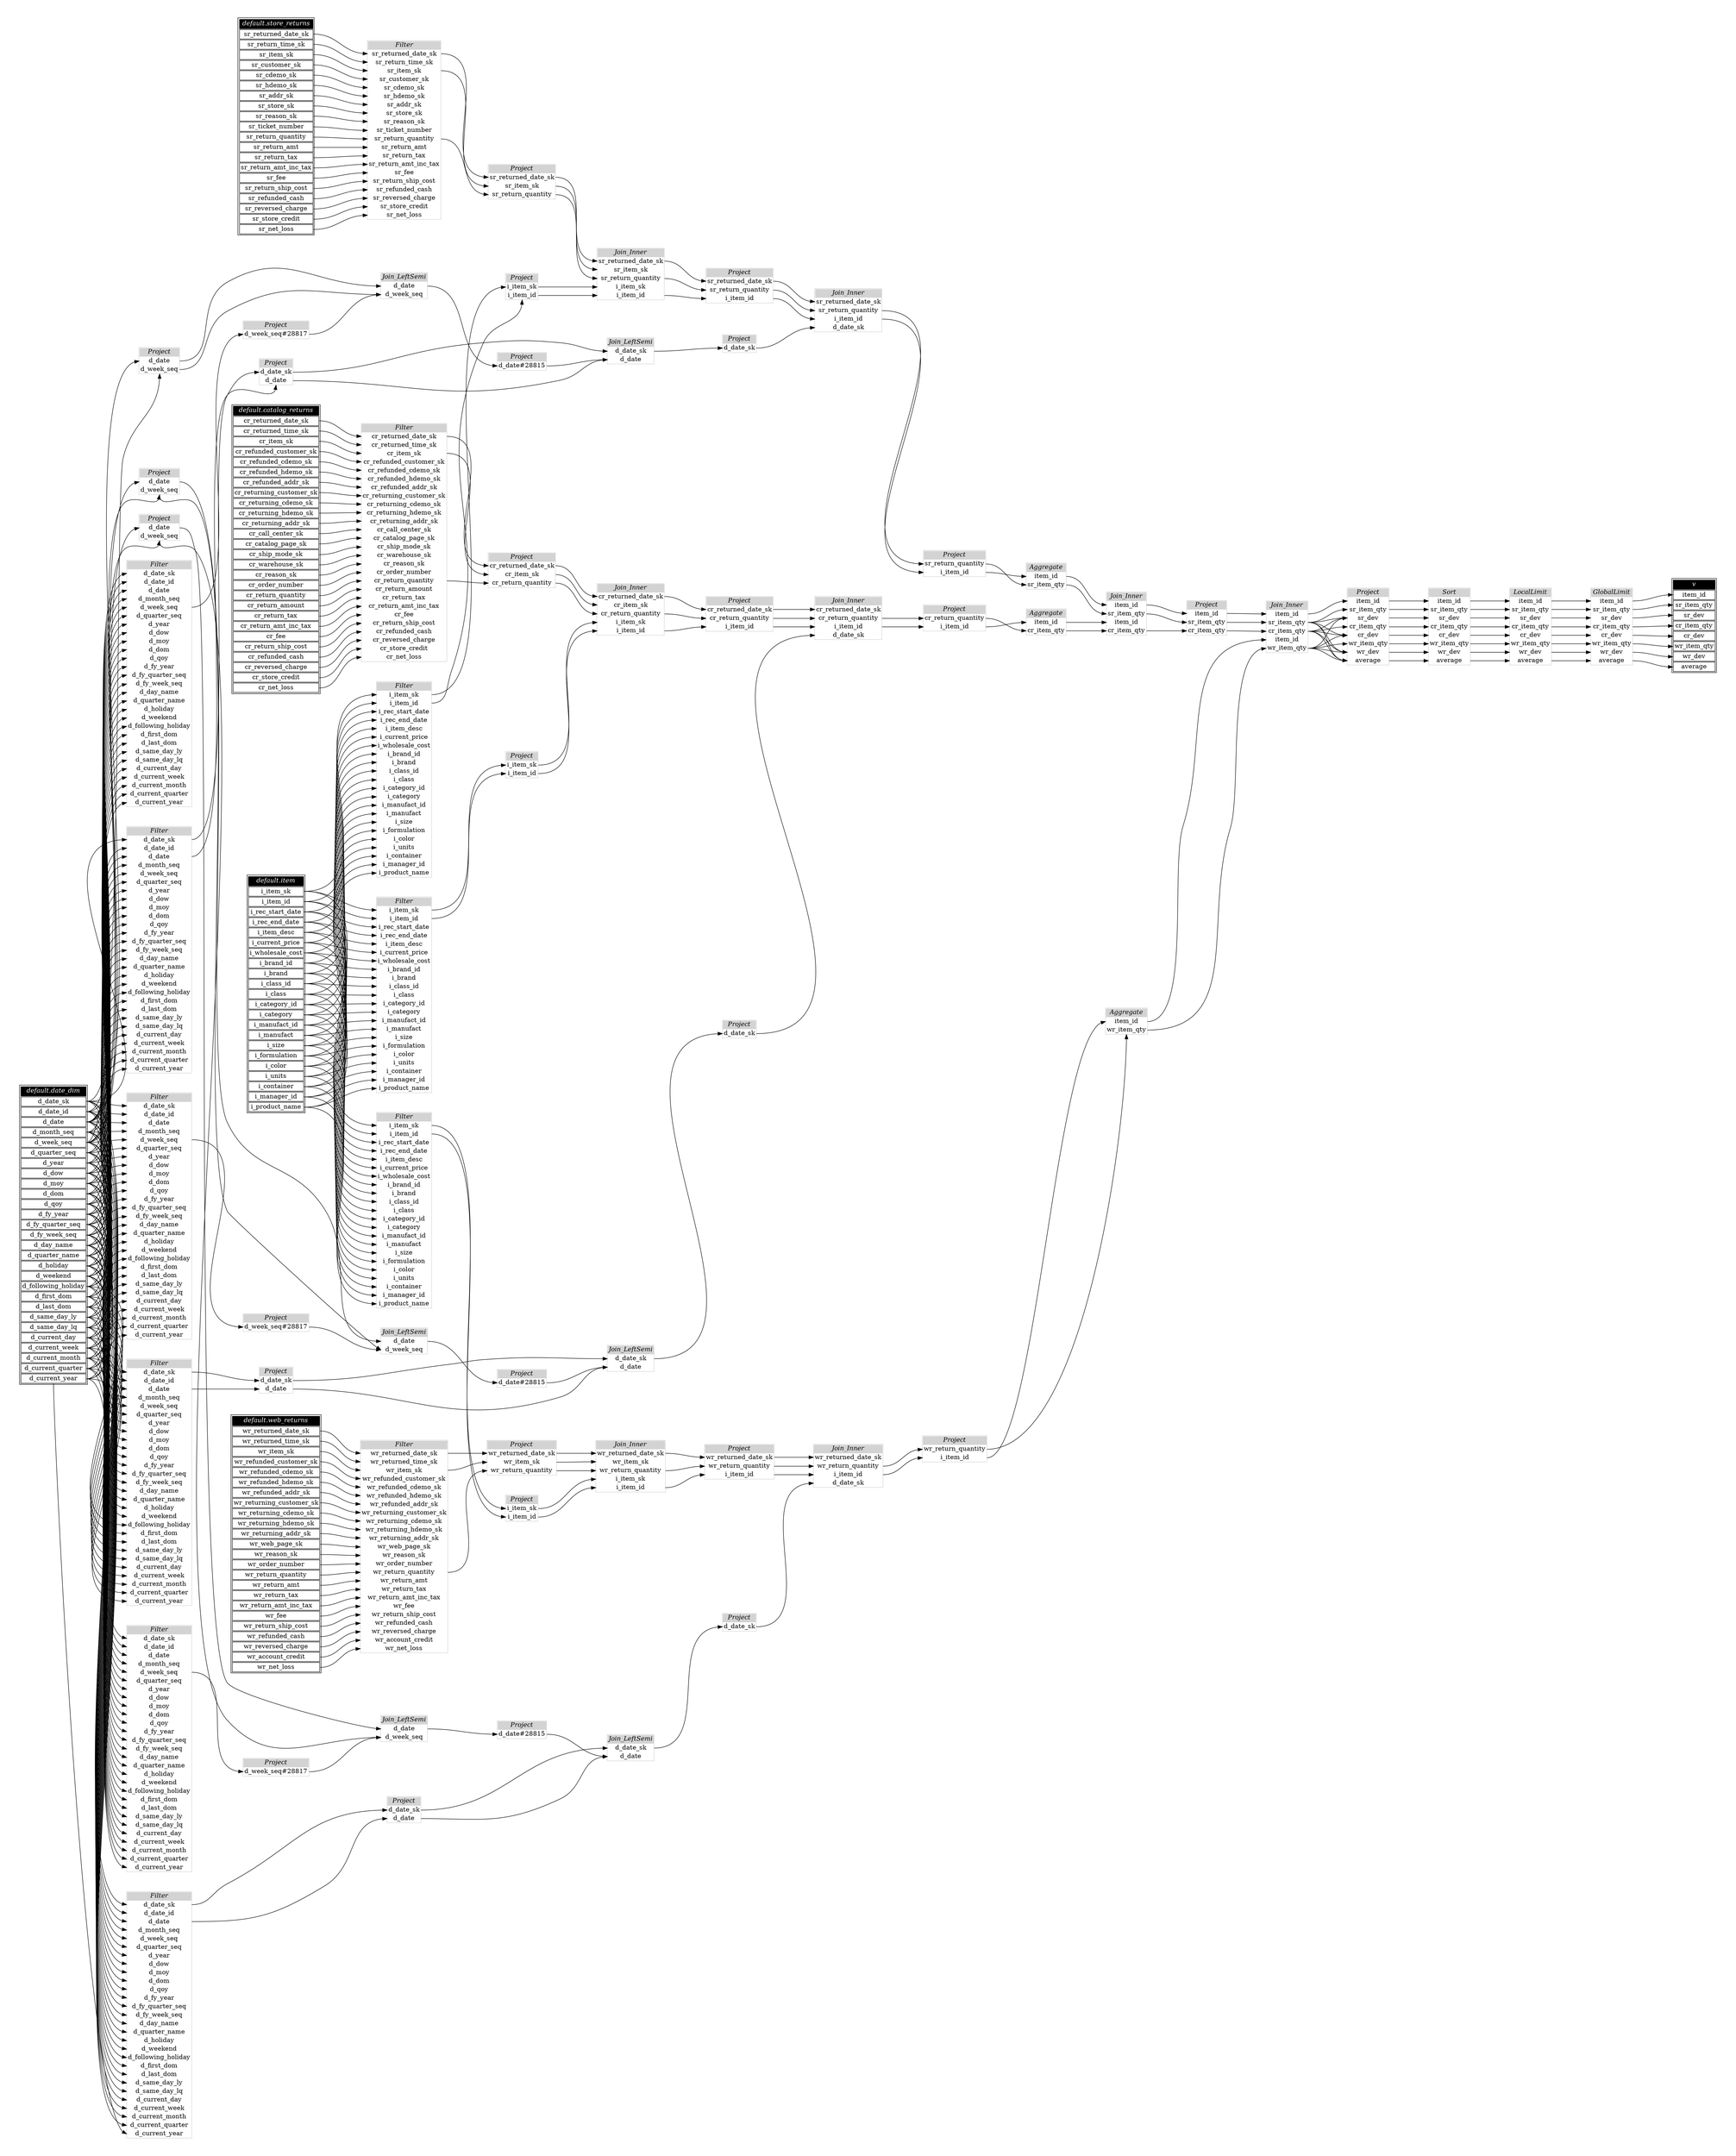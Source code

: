 // Automatically generated by TPCDSFlowTestSuite


digraph {
  graph [pad="0.5" nodesep="0.5" ranksep="1" fontname="Helvetica" rankdir=LR];
  node [shape=plaintext]

  
"Aggregate_1632a43" [label=<
<table color="lightgray" border="1" cellborder="0" cellspacing="0">
  <tr><td bgcolor="lightgray" port="nodeName"><i>Aggregate</i></td></tr>
  <tr><td port="0">item_id</td></tr>
<tr><td port="1">wr_item_qty</td></tr>
</table>>];
     

"Aggregate_3f90e68" [label=<
<table color="lightgray" border="1" cellborder="0" cellspacing="0">
  <tr><td bgcolor="lightgray" port="nodeName"><i>Aggregate</i></td></tr>
  <tr><td port="0">item_id</td></tr>
<tr><td port="1">cr_item_qty</td></tr>
</table>>];
     

"Aggregate_de1ec0d" [label=<
<table color="lightgray" border="1" cellborder="0" cellspacing="0">
  <tr><td bgcolor="lightgray" port="nodeName"><i>Aggregate</i></td></tr>
  <tr><td port="0">item_id</td></tr>
<tr><td port="1">sr_item_qty</td></tr>
</table>>];
     

"Filter_1017c5a" [label=<
<table color="lightgray" border="1" cellborder="0" cellspacing="0">
  <tr><td bgcolor="lightgray" port="nodeName"><i>Filter</i></td></tr>
  <tr><td port="0">i_item_sk</td></tr>
<tr><td port="1">i_item_id</td></tr>
<tr><td port="2">i_rec_start_date</td></tr>
<tr><td port="3">i_rec_end_date</td></tr>
<tr><td port="4">i_item_desc</td></tr>
<tr><td port="5">i_current_price</td></tr>
<tr><td port="6">i_wholesale_cost</td></tr>
<tr><td port="7">i_brand_id</td></tr>
<tr><td port="8">i_brand</td></tr>
<tr><td port="9">i_class_id</td></tr>
<tr><td port="10">i_class</td></tr>
<tr><td port="11">i_category_id</td></tr>
<tr><td port="12">i_category</td></tr>
<tr><td port="13">i_manufact_id</td></tr>
<tr><td port="14">i_manufact</td></tr>
<tr><td port="15">i_size</td></tr>
<tr><td port="16">i_formulation</td></tr>
<tr><td port="17">i_color</td></tr>
<tr><td port="18">i_units</td></tr>
<tr><td port="19">i_container</td></tr>
<tr><td port="20">i_manager_id</td></tr>
<tr><td port="21">i_product_name</td></tr>
</table>>];
     

"Filter_49f35e1" [label=<
<table color="lightgray" border="1" cellborder="0" cellspacing="0">
  <tr><td bgcolor="lightgray" port="nodeName"><i>Filter</i></td></tr>
  <tr><td port="0">d_date_sk</td></tr>
<tr><td port="1">d_date_id</td></tr>
<tr><td port="2">d_date</td></tr>
<tr><td port="3">d_month_seq</td></tr>
<tr><td port="4">d_week_seq</td></tr>
<tr><td port="5">d_quarter_seq</td></tr>
<tr><td port="6">d_year</td></tr>
<tr><td port="7">d_dow</td></tr>
<tr><td port="8">d_moy</td></tr>
<tr><td port="9">d_dom</td></tr>
<tr><td port="10">d_qoy</td></tr>
<tr><td port="11">d_fy_year</td></tr>
<tr><td port="12">d_fy_quarter_seq</td></tr>
<tr><td port="13">d_fy_week_seq</td></tr>
<tr><td port="14">d_day_name</td></tr>
<tr><td port="15">d_quarter_name</td></tr>
<tr><td port="16">d_holiday</td></tr>
<tr><td port="17">d_weekend</td></tr>
<tr><td port="18">d_following_holiday</td></tr>
<tr><td port="19">d_first_dom</td></tr>
<tr><td port="20">d_last_dom</td></tr>
<tr><td port="21">d_same_day_ly</td></tr>
<tr><td port="22">d_same_day_lq</td></tr>
<tr><td port="23">d_current_day</td></tr>
<tr><td port="24">d_current_week</td></tr>
<tr><td port="25">d_current_month</td></tr>
<tr><td port="26">d_current_quarter</td></tr>
<tr><td port="27">d_current_year</td></tr>
</table>>];
     

"Filter_4c9d82f" [label=<
<table color="lightgray" border="1" cellborder="0" cellspacing="0">
  <tr><td bgcolor="lightgray" port="nodeName"><i>Filter</i></td></tr>
  <tr><td port="0">wr_returned_date_sk</td></tr>
<tr><td port="1">wr_returned_time_sk</td></tr>
<tr><td port="2">wr_item_sk</td></tr>
<tr><td port="3">wr_refunded_customer_sk</td></tr>
<tr><td port="4">wr_refunded_cdemo_sk</td></tr>
<tr><td port="5">wr_refunded_hdemo_sk</td></tr>
<tr><td port="6">wr_refunded_addr_sk</td></tr>
<tr><td port="7">wr_returning_customer_sk</td></tr>
<tr><td port="8">wr_returning_cdemo_sk</td></tr>
<tr><td port="9">wr_returning_hdemo_sk</td></tr>
<tr><td port="10">wr_returning_addr_sk</td></tr>
<tr><td port="11">wr_web_page_sk</td></tr>
<tr><td port="12">wr_reason_sk</td></tr>
<tr><td port="13">wr_order_number</td></tr>
<tr><td port="14">wr_return_quantity</td></tr>
<tr><td port="15">wr_return_amt</td></tr>
<tr><td port="16">wr_return_tax</td></tr>
<tr><td port="17">wr_return_amt_inc_tax</td></tr>
<tr><td port="18">wr_fee</td></tr>
<tr><td port="19">wr_return_ship_cost</td></tr>
<tr><td port="20">wr_refunded_cash</td></tr>
<tr><td port="21">wr_reversed_charge</td></tr>
<tr><td port="22">wr_account_credit</td></tr>
<tr><td port="23">wr_net_loss</td></tr>
</table>>];
     

"Filter_6305d13" [label=<
<table color="lightgray" border="1" cellborder="0" cellspacing="0">
  <tr><td bgcolor="lightgray" port="nodeName"><i>Filter</i></td></tr>
  <tr><td port="0">i_item_sk</td></tr>
<tr><td port="1">i_item_id</td></tr>
<tr><td port="2">i_rec_start_date</td></tr>
<tr><td port="3">i_rec_end_date</td></tr>
<tr><td port="4">i_item_desc</td></tr>
<tr><td port="5">i_current_price</td></tr>
<tr><td port="6">i_wholesale_cost</td></tr>
<tr><td port="7">i_brand_id</td></tr>
<tr><td port="8">i_brand</td></tr>
<tr><td port="9">i_class_id</td></tr>
<tr><td port="10">i_class</td></tr>
<tr><td port="11">i_category_id</td></tr>
<tr><td port="12">i_category</td></tr>
<tr><td port="13">i_manufact_id</td></tr>
<tr><td port="14">i_manufact</td></tr>
<tr><td port="15">i_size</td></tr>
<tr><td port="16">i_formulation</td></tr>
<tr><td port="17">i_color</td></tr>
<tr><td port="18">i_units</td></tr>
<tr><td port="19">i_container</td></tr>
<tr><td port="20">i_manager_id</td></tr>
<tr><td port="21">i_product_name</td></tr>
</table>>];
     

"Filter_6d63c16" [label=<
<table color="lightgray" border="1" cellborder="0" cellspacing="0">
  <tr><td bgcolor="lightgray" port="nodeName"><i>Filter</i></td></tr>
  <tr><td port="0">d_date_sk</td></tr>
<tr><td port="1">d_date_id</td></tr>
<tr><td port="2">d_date</td></tr>
<tr><td port="3">d_month_seq</td></tr>
<tr><td port="4">d_week_seq</td></tr>
<tr><td port="5">d_quarter_seq</td></tr>
<tr><td port="6">d_year</td></tr>
<tr><td port="7">d_dow</td></tr>
<tr><td port="8">d_moy</td></tr>
<tr><td port="9">d_dom</td></tr>
<tr><td port="10">d_qoy</td></tr>
<tr><td port="11">d_fy_year</td></tr>
<tr><td port="12">d_fy_quarter_seq</td></tr>
<tr><td port="13">d_fy_week_seq</td></tr>
<tr><td port="14">d_day_name</td></tr>
<tr><td port="15">d_quarter_name</td></tr>
<tr><td port="16">d_holiday</td></tr>
<tr><td port="17">d_weekend</td></tr>
<tr><td port="18">d_following_holiday</td></tr>
<tr><td port="19">d_first_dom</td></tr>
<tr><td port="20">d_last_dom</td></tr>
<tr><td port="21">d_same_day_ly</td></tr>
<tr><td port="22">d_same_day_lq</td></tr>
<tr><td port="23">d_current_day</td></tr>
<tr><td port="24">d_current_week</td></tr>
<tr><td port="25">d_current_month</td></tr>
<tr><td port="26">d_current_quarter</td></tr>
<tr><td port="27">d_current_year</td></tr>
</table>>];
     

"Filter_72e25f4" [label=<
<table color="lightgray" border="1" cellborder="0" cellspacing="0">
  <tr><td bgcolor="lightgray" port="nodeName"><i>Filter</i></td></tr>
  <tr><td port="0">cr_returned_date_sk</td></tr>
<tr><td port="1">cr_returned_time_sk</td></tr>
<tr><td port="2">cr_item_sk</td></tr>
<tr><td port="3">cr_refunded_customer_sk</td></tr>
<tr><td port="4">cr_refunded_cdemo_sk</td></tr>
<tr><td port="5">cr_refunded_hdemo_sk</td></tr>
<tr><td port="6">cr_refunded_addr_sk</td></tr>
<tr><td port="7">cr_returning_customer_sk</td></tr>
<tr><td port="8">cr_returning_cdemo_sk</td></tr>
<tr><td port="9">cr_returning_hdemo_sk</td></tr>
<tr><td port="10">cr_returning_addr_sk</td></tr>
<tr><td port="11">cr_call_center_sk</td></tr>
<tr><td port="12">cr_catalog_page_sk</td></tr>
<tr><td port="13">cr_ship_mode_sk</td></tr>
<tr><td port="14">cr_warehouse_sk</td></tr>
<tr><td port="15">cr_reason_sk</td></tr>
<tr><td port="16">cr_order_number</td></tr>
<tr><td port="17">cr_return_quantity</td></tr>
<tr><td port="18">cr_return_amount</td></tr>
<tr><td port="19">cr_return_tax</td></tr>
<tr><td port="20">cr_return_amt_inc_tax</td></tr>
<tr><td port="21">cr_fee</td></tr>
<tr><td port="22">cr_return_ship_cost</td></tr>
<tr><td port="23">cr_refunded_cash</td></tr>
<tr><td port="24">cr_reversed_charge</td></tr>
<tr><td port="25">cr_store_credit</td></tr>
<tr><td port="26">cr_net_loss</td></tr>
</table>>];
     

"Filter_8317092" [label=<
<table color="lightgray" border="1" cellborder="0" cellspacing="0">
  <tr><td bgcolor="lightgray" port="nodeName"><i>Filter</i></td></tr>
  <tr><td port="0">d_date_sk</td></tr>
<tr><td port="1">d_date_id</td></tr>
<tr><td port="2">d_date</td></tr>
<tr><td port="3">d_month_seq</td></tr>
<tr><td port="4">d_week_seq</td></tr>
<tr><td port="5">d_quarter_seq</td></tr>
<tr><td port="6">d_year</td></tr>
<tr><td port="7">d_dow</td></tr>
<tr><td port="8">d_moy</td></tr>
<tr><td port="9">d_dom</td></tr>
<tr><td port="10">d_qoy</td></tr>
<tr><td port="11">d_fy_year</td></tr>
<tr><td port="12">d_fy_quarter_seq</td></tr>
<tr><td port="13">d_fy_week_seq</td></tr>
<tr><td port="14">d_day_name</td></tr>
<tr><td port="15">d_quarter_name</td></tr>
<tr><td port="16">d_holiday</td></tr>
<tr><td port="17">d_weekend</td></tr>
<tr><td port="18">d_following_holiday</td></tr>
<tr><td port="19">d_first_dom</td></tr>
<tr><td port="20">d_last_dom</td></tr>
<tr><td port="21">d_same_day_ly</td></tr>
<tr><td port="22">d_same_day_lq</td></tr>
<tr><td port="23">d_current_day</td></tr>
<tr><td port="24">d_current_week</td></tr>
<tr><td port="25">d_current_month</td></tr>
<tr><td port="26">d_current_quarter</td></tr>
<tr><td port="27">d_current_year</td></tr>
</table>>];
     

"Filter_86324d6" [label=<
<table color="lightgray" border="1" cellborder="0" cellspacing="0">
  <tr><td bgcolor="lightgray" port="nodeName"><i>Filter</i></td></tr>
  <tr><td port="0">d_date_sk</td></tr>
<tr><td port="1">d_date_id</td></tr>
<tr><td port="2">d_date</td></tr>
<tr><td port="3">d_month_seq</td></tr>
<tr><td port="4">d_week_seq</td></tr>
<tr><td port="5">d_quarter_seq</td></tr>
<tr><td port="6">d_year</td></tr>
<tr><td port="7">d_dow</td></tr>
<tr><td port="8">d_moy</td></tr>
<tr><td port="9">d_dom</td></tr>
<tr><td port="10">d_qoy</td></tr>
<tr><td port="11">d_fy_year</td></tr>
<tr><td port="12">d_fy_quarter_seq</td></tr>
<tr><td port="13">d_fy_week_seq</td></tr>
<tr><td port="14">d_day_name</td></tr>
<tr><td port="15">d_quarter_name</td></tr>
<tr><td port="16">d_holiday</td></tr>
<tr><td port="17">d_weekend</td></tr>
<tr><td port="18">d_following_holiday</td></tr>
<tr><td port="19">d_first_dom</td></tr>
<tr><td port="20">d_last_dom</td></tr>
<tr><td port="21">d_same_day_ly</td></tr>
<tr><td port="22">d_same_day_lq</td></tr>
<tr><td port="23">d_current_day</td></tr>
<tr><td port="24">d_current_week</td></tr>
<tr><td port="25">d_current_month</td></tr>
<tr><td port="26">d_current_quarter</td></tr>
<tr><td port="27">d_current_year</td></tr>
</table>>];
     

"Filter_9cf6407" [label=<
<table color="lightgray" border="1" cellborder="0" cellspacing="0">
  <tr><td bgcolor="lightgray" port="nodeName"><i>Filter</i></td></tr>
  <tr><td port="0">sr_returned_date_sk</td></tr>
<tr><td port="1">sr_return_time_sk</td></tr>
<tr><td port="2">sr_item_sk</td></tr>
<tr><td port="3">sr_customer_sk</td></tr>
<tr><td port="4">sr_cdemo_sk</td></tr>
<tr><td port="5">sr_hdemo_sk</td></tr>
<tr><td port="6">sr_addr_sk</td></tr>
<tr><td port="7">sr_store_sk</td></tr>
<tr><td port="8">sr_reason_sk</td></tr>
<tr><td port="9">sr_ticket_number</td></tr>
<tr><td port="10">sr_return_quantity</td></tr>
<tr><td port="11">sr_return_amt</td></tr>
<tr><td port="12">sr_return_tax</td></tr>
<tr><td port="13">sr_return_amt_inc_tax</td></tr>
<tr><td port="14">sr_fee</td></tr>
<tr><td port="15">sr_return_ship_cost</td></tr>
<tr><td port="16">sr_refunded_cash</td></tr>
<tr><td port="17">sr_reversed_charge</td></tr>
<tr><td port="18">sr_store_credit</td></tr>
<tr><td port="19">sr_net_loss</td></tr>
</table>>];
     

"Filter_b0c42ed" [label=<
<table color="lightgray" border="1" cellborder="0" cellspacing="0">
  <tr><td bgcolor="lightgray" port="nodeName"><i>Filter</i></td></tr>
  <tr><td port="0">i_item_sk</td></tr>
<tr><td port="1">i_item_id</td></tr>
<tr><td port="2">i_rec_start_date</td></tr>
<tr><td port="3">i_rec_end_date</td></tr>
<tr><td port="4">i_item_desc</td></tr>
<tr><td port="5">i_current_price</td></tr>
<tr><td port="6">i_wholesale_cost</td></tr>
<tr><td port="7">i_brand_id</td></tr>
<tr><td port="8">i_brand</td></tr>
<tr><td port="9">i_class_id</td></tr>
<tr><td port="10">i_class</td></tr>
<tr><td port="11">i_category_id</td></tr>
<tr><td port="12">i_category</td></tr>
<tr><td port="13">i_manufact_id</td></tr>
<tr><td port="14">i_manufact</td></tr>
<tr><td port="15">i_size</td></tr>
<tr><td port="16">i_formulation</td></tr>
<tr><td port="17">i_color</td></tr>
<tr><td port="18">i_units</td></tr>
<tr><td port="19">i_container</td></tr>
<tr><td port="20">i_manager_id</td></tr>
<tr><td port="21">i_product_name</td></tr>
</table>>];
     

"Filter_b958bdb" [label=<
<table color="lightgray" border="1" cellborder="0" cellspacing="0">
  <tr><td bgcolor="lightgray" port="nodeName"><i>Filter</i></td></tr>
  <tr><td port="0">d_date_sk</td></tr>
<tr><td port="1">d_date_id</td></tr>
<tr><td port="2">d_date</td></tr>
<tr><td port="3">d_month_seq</td></tr>
<tr><td port="4">d_week_seq</td></tr>
<tr><td port="5">d_quarter_seq</td></tr>
<tr><td port="6">d_year</td></tr>
<tr><td port="7">d_dow</td></tr>
<tr><td port="8">d_moy</td></tr>
<tr><td port="9">d_dom</td></tr>
<tr><td port="10">d_qoy</td></tr>
<tr><td port="11">d_fy_year</td></tr>
<tr><td port="12">d_fy_quarter_seq</td></tr>
<tr><td port="13">d_fy_week_seq</td></tr>
<tr><td port="14">d_day_name</td></tr>
<tr><td port="15">d_quarter_name</td></tr>
<tr><td port="16">d_holiday</td></tr>
<tr><td port="17">d_weekend</td></tr>
<tr><td port="18">d_following_holiday</td></tr>
<tr><td port="19">d_first_dom</td></tr>
<tr><td port="20">d_last_dom</td></tr>
<tr><td port="21">d_same_day_ly</td></tr>
<tr><td port="22">d_same_day_lq</td></tr>
<tr><td port="23">d_current_day</td></tr>
<tr><td port="24">d_current_week</td></tr>
<tr><td port="25">d_current_month</td></tr>
<tr><td port="26">d_current_quarter</td></tr>
<tr><td port="27">d_current_year</td></tr>
</table>>];
     

"Filter_d4cf830" [label=<
<table color="lightgray" border="1" cellborder="0" cellspacing="0">
  <tr><td bgcolor="lightgray" port="nodeName"><i>Filter</i></td></tr>
  <tr><td port="0">d_date_sk</td></tr>
<tr><td port="1">d_date_id</td></tr>
<tr><td port="2">d_date</td></tr>
<tr><td port="3">d_month_seq</td></tr>
<tr><td port="4">d_week_seq</td></tr>
<tr><td port="5">d_quarter_seq</td></tr>
<tr><td port="6">d_year</td></tr>
<tr><td port="7">d_dow</td></tr>
<tr><td port="8">d_moy</td></tr>
<tr><td port="9">d_dom</td></tr>
<tr><td port="10">d_qoy</td></tr>
<tr><td port="11">d_fy_year</td></tr>
<tr><td port="12">d_fy_quarter_seq</td></tr>
<tr><td port="13">d_fy_week_seq</td></tr>
<tr><td port="14">d_day_name</td></tr>
<tr><td port="15">d_quarter_name</td></tr>
<tr><td port="16">d_holiday</td></tr>
<tr><td port="17">d_weekend</td></tr>
<tr><td port="18">d_following_holiday</td></tr>
<tr><td port="19">d_first_dom</td></tr>
<tr><td port="20">d_last_dom</td></tr>
<tr><td port="21">d_same_day_ly</td></tr>
<tr><td port="22">d_same_day_lq</td></tr>
<tr><td port="23">d_current_day</td></tr>
<tr><td port="24">d_current_week</td></tr>
<tr><td port="25">d_current_month</td></tr>
<tr><td port="26">d_current_quarter</td></tr>
<tr><td port="27">d_current_year</td></tr>
</table>>];
     

"GlobalLimit_b5eb8c4" [label=<
<table color="lightgray" border="1" cellborder="0" cellspacing="0">
  <tr><td bgcolor="lightgray" port="nodeName"><i>GlobalLimit</i></td></tr>
  <tr><td port="0">item_id</td></tr>
<tr><td port="1">sr_item_qty</td></tr>
<tr><td port="2">sr_dev</td></tr>
<tr><td port="3">cr_item_qty</td></tr>
<tr><td port="4">cr_dev</td></tr>
<tr><td port="5">wr_item_qty</td></tr>
<tr><td port="6">wr_dev</td></tr>
<tr><td port="7">average</td></tr>
</table>>];
     

"Join_Inner_0713450" [label=<
<table color="lightgray" border="1" cellborder="0" cellspacing="0">
  <tr><td bgcolor="lightgray" port="nodeName"><i>Join_Inner</i></td></tr>
  <tr><td port="0">item_id</td></tr>
<tr><td port="1">sr_item_qty</td></tr>
<tr><td port="2">item_id</td></tr>
<tr><td port="3">cr_item_qty</td></tr>
</table>>];
     

"Join_Inner_0858d12" [label=<
<table color="lightgray" border="1" cellborder="0" cellspacing="0">
  <tr><td bgcolor="lightgray" port="nodeName"><i>Join_Inner</i></td></tr>
  <tr><td port="0">cr_returned_date_sk</td></tr>
<tr><td port="1">cr_return_quantity</td></tr>
<tr><td port="2">i_item_id</td></tr>
<tr><td port="3">d_date_sk</td></tr>
</table>>];
     

"Join_Inner_51cbd0d" [label=<
<table color="lightgray" border="1" cellborder="0" cellspacing="0">
  <tr><td bgcolor="lightgray" port="nodeName"><i>Join_Inner</i></td></tr>
  <tr><td port="0">sr_returned_date_sk</td></tr>
<tr><td port="1">sr_item_sk</td></tr>
<tr><td port="2">sr_return_quantity</td></tr>
<tr><td port="3">i_item_sk</td></tr>
<tr><td port="4">i_item_id</td></tr>
</table>>];
     

"Join_Inner_57106be" [label=<
<table color="lightgray" border="1" cellborder="0" cellspacing="0">
  <tr><td bgcolor="lightgray" port="nodeName"><i>Join_Inner</i></td></tr>
  <tr><td port="0">cr_returned_date_sk</td></tr>
<tr><td port="1">cr_item_sk</td></tr>
<tr><td port="2">cr_return_quantity</td></tr>
<tr><td port="3">i_item_sk</td></tr>
<tr><td port="4">i_item_id</td></tr>
</table>>];
     

"Join_Inner_83e895c" [label=<
<table color="lightgray" border="1" cellborder="0" cellspacing="0">
  <tr><td bgcolor="lightgray" port="nodeName"><i>Join_Inner</i></td></tr>
  <tr><td port="0">wr_returned_date_sk</td></tr>
<tr><td port="1">wr_return_quantity</td></tr>
<tr><td port="2">i_item_id</td></tr>
<tr><td port="3">d_date_sk</td></tr>
</table>>];
     

"Join_Inner_a4dd0a6" [label=<
<table color="lightgray" border="1" cellborder="0" cellspacing="0">
  <tr><td bgcolor="lightgray" port="nodeName"><i>Join_Inner</i></td></tr>
  <tr><td port="0">item_id</td></tr>
<tr><td port="1">sr_item_qty</td></tr>
<tr><td port="2">cr_item_qty</td></tr>
<tr><td port="3">item_id</td></tr>
<tr><td port="4">wr_item_qty</td></tr>
</table>>];
     

"Join_Inner_ac18340" [label=<
<table color="lightgray" border="1" cellborder="0" cellspacing="0">
  <tr><td bgcolor="lightgray" port="nodeName"><i>Join_Inner</i></td></tr>
  <tr><td port="0">sr_returned_date_sk</td></tr>
<tr><td port="1">sr_return_quantity</td></tr>
<tr><td port="2">i_item_id</td></tr>
<tr><td port="3">d_date_sk</td></tr>
</table>>];
     

"Join_Inner_f176370" [label=<
<table color="lightgray" border="1" cellborder="0" cellspacing="0">
  <tr><td bgcolor="lightgray" port="nodeName"><i>Join_Inner</i></td></tr>
  <tr><td port="0">wr_returned_date_sk</td></tr>
<tr><td port="1">wr_item_sk</td></tr>
<tr><td port="2">wr_return_quantity</td></tr>
<tr><td port="3">i_item_sk</td></tr>
<tr><td port="4">i_item_id</td></tr>
</table>>];
     

"Join_LeftSemi_41f7bb8" [label=<
<table color="lightgray" border="1" cellborder="0" cellspacing="0">
  <tr><td bgcolor="lightgray" port="nodeName"><i>Join_LeftSemi</i></td></tr>
  <tr><td port="0">d_date_sk</td></tr>
<tr><td port="1">d_date</td></tr>
</table>>];
     

"Join_LeftSemi_6f4fe56" [label=<
<table color="lightgray" border="1" cellborder="0" cellspacing="0">
  <tr><td bgcolor="lightgray" port="nodeName"><i>Join_LeftSemi</i></td></tr>
  <tr><td port="0">d_date</td></tr>
<tr><td port="1">d_week_seq</td></tr>
</table>>];
     

"Join_LeftSemi_7809ffc" [label=<
<table color="lightgray" border="1" cellborder="0" cellspacing="0">
  <tr><td bgcolor="lightgray" port="nodeName"><i>Join_LeftSemi</i></td></tr>
  <tr><td port="0">d_date</td></tr>
<tr><td port="1">d_week_seq</td></tr>
</table>>];
     

"Join_LeftSemi_8716c5d" [label=<
<table color="lightgray" border="1" cellborder="0" cellspacing="0">
  <tr><td bgcolor="lightgray" port="nodeName"><i>Join_LeftSemi</i></td></tr>
  <tr><td port="0">d_date_sk</td></tr>
<tr><td port="1">d_date</td></tr>
</table>>];
     

"Join_LeftSemi_b5f5638" [label=<
<table color="lightgray" border="1" cellborder="0" cellspacing="0">
  <tr><td bgcolor="lightgray" port="nodeName"><i>Join_LeftSemi</i></td></tr>
  <tr><td port="0">d_date</td></tr>
<tr><td port="1">d_week_seq</td></tr>
</table>>];
     

"Join_LeftSemi_c014c73" [label=<
<table color="lightgray" border="1" cellborder="0" cellspacing="0">
  <tr><td bgcolor="lightgray" port="nodeName"><i>Join_LeftSemi</i></td></tr>
  <tr><td port="0">d_date_sk</td></tr>
<tr><td port="1">d_date</td></tr>
</table>>];
     

"LocalLimit_e66ffc4" [label=<
<table color="lightgray" border="1" cellborder="0" cellspacing="0">
  <tr><td bgcolor="lightgray" port="nodeName"><i>LocalLimit</i></td></tr>
  <tr><td port="0">item_id</td></tr>
<tr><td port="1">sr_item_qty</td></tr>
<tr><td port="2">sr_dev</td></tr>
<tr><td port="3">cr_item_qty</td></tr>
<tr><td port="4">cr_dev</td></tr>
<tr><td port="5">wr_item_qty</td></tr>
<tr><td port="6">wr_dev</td></tr>
<tr><td port="7">average</td></tr>
</table>>];
     

"Project_0145a4d" [label=<
<table color="lightgray" border="1" cellborder="0" cellspacing="0">
  <tr><td bgcolor="lightgray" port="nodeName"><i>Project</i></td></tr>
  <tr><td port="0">sr_returned_date_sk</td></tr>
<tr><td port="1">sr_return_quantity</td></tr>
<tr><td port="2">i_item_id</td></tr>
</table>>];
     

"Project_0996223" [label=<
<table color="lightgray" border="1" cellborder="0" cellspacing="0">
  <tr><td bgcolor="lightgray" port="nodeName"><i>Project</i></td></tr>
  <tr><td port="0">d_week_seq#28817</td></tr>
</table>>];
     

"Project_1f615d5" [label=<
<table color="lightgray" border="1" cellborder="0" cellspacing="0">
  <tr><td bgcolor="lightgray" port="nodeName"><i>Project</i></td></tr>
  <tr><td port="0">d_date</td></tr>
<tr><td port="1">d_week_seq</td></tr>
</table>>];
     

"Project_251e13d" [label=<
<table color="lightgray" border="1" cellborder="0" cellspacing="0">
  <tr><td bgcolor="lightgray" port="nodeName"><i>Project</i></td></tr>
  <tr><td port="0">i_item_sk</td></tr>
<tr><td port="1">i_item_id</td></tr>
</table>>];
     

"Project_2789a69" [label=<
<table color="lightgray" border="1" cellborder="0" cellspacing="0">
  <tr><td bgcolor="lightgray" port="nodeName"><i>Project</i></td></tr>
  <tr><td port="0">d_date_sk</td></tr>
<tr><td port="1">d_date</td></tr>
</table>>];
     

"Project_37d7a87" [label=<
<table color="lightgray" border="1" cellborder="0" cellspacing="0">
  <tr><td bgcolor="lightgray" port="nodeName"><i>Project</i></td></tr>
  <tr><td port="0">d_date#28815</td></tr>
</table>>];
     

"Project_4150206" [label=<
<table color="lightgray" border="1" cellborder="0" cellspacing="0">
  <tr><td bgcolor="lightgray" port="nodeName"><i>Project</i></td></tr>
  <tr><td port="0">i_item_sk</td></tr>
<tr><td port="1">i_item_id</td></tr>
</table>>];
     

"Project_4ba9c84" [label=<
<table color="lightgray" border="1" cellborder="0" cellspacing="0">
  <tr><td bgcolor="lightgray" port="nodeName"><i>Project</i></td></tr>
  <tr><td port="0">wr_return_quantity</td></tr>
<tr><td port="1">i_item_id</td></tr>
</table>>];
     

"Project_4cd8b52" [label=<
<table color="lightgray" border="1" cellborder="0" cellspacing="0">
  <tr><td bgcolor="lightgray" port="nodeName"><i>Project</i></td></tr>
  <tr><td port="0">d_week_seq#28817</td></tr>
</table>>];
     

"Project_665bb1d" [label=<
<table color="lightgray" border="1" cellborder="0" cellspacing="0">
  <tr><td bgcolor="lightgray" port="nodeName"><i>Project</i></td></tr>
  <tr><td port="0">d_date_sk</td></tr>
<tr><td port="1">d_date</td></tr>
</table>>];
     

"Project_76edc16" [label=<
<table color="lightgray" border="1" cellborder="0" cellspacing="0">
  <tr><td bgcolor="lightgray" port="nodeName"><i>Project</i></td></tr>
  <tr><td port="0">d_date_sk</td></tr>
</table>>];
     

"Project_79fb123" [label=<
<table color="lightgray" border="1" cellborder="0" cellspacing="0">
  <tr><td bgcolor="lightgray" port="nodeName"><i>Project</i></td></tr>
  <tr><td port="0">sr_return_quantity</td></tr>
<tr><td port="1">i_item_id</td></tr>
</table>>];
     

"Project_7b9e574" [label=<
<table color="lightgray" border="1" cellborder="0" cellspacing="0">
  <tr><td bgcolor="lightgray" port="nodeName"><i>Project</i></td></tr>
  <tr><td port="0">item_id</td></tr>
<tr><td port="1">sr_item_qty</td></tr>
<tr><td port="2">cr_item_qty</td></tr>
</table>>];
     

"Project_98e67f6" [label=<
<table color="lightgray" border="1" cellborder="0" cellspacing="0">
  <tr><td bgcolor="lightgray" port="nodeName"><i>Project</i></td></tr>
  <tr><td port="0">cr_returned_date_sk</td></tr>
<tr><td port="1">cr_item_sk</td></tr>
<tr><td port="2">cr_return_quantity</td></tr>
</table>>];
     

"Project_a505916" [label=<
<table color="lightgray" border="1" cellborder="0" cellspacing="0">
  <tr><td bgcolor="lightgray" port="nodeName"><i>Project</i></td></tr>
  <tr><td port="0">wr_returned_date_sk</td></tr>
<tr><td port="1">wr_item_sk</td></tr>
<tr><td port="2">wr_return_quantity</td></tr>
</table>>];
     

"Project_a78b8dc" [label=<
<table color="lightgray" border="1" cellborder="0" cellspacing="0">
  <tr><td bgcolor="lightgray" port="nodeName"><i>Project</i></td></tr>
  <tr><td port="0">cr_returned_date_sk</td></tr>
<tr><td port="1">cr_return_quantity</td></tr>
<tr><td port="2">i_item_id</td></tr>
</table>>];
     

"Project_a9ca0e3" [label=<
<table color="lightgray" border="1" cellborder="0" cellspacing="0">
  <tr><td bgcolor="lightgray" port="nodeName"><i>Project</i></td></tr>
  <tr><td port="0">item_id</td></tr>
<tr><td port="1">sr_item_qty</td></tr>
<tr><td port="2">sr_dev</td></tr>
<tr><td port="3">cr_item_qty</td></tr>
<tr><td port="4">cr_dev</td></tr>
<tr><td port="5">wr_item_qty</td></tr>
<tr><td port="6">wr_dev</td></tr>
<tr><td port="7">average</td></tr>
</table>>];
     

"Project_ad21db2" [label=<
<table color="lightgray" border="1" cellborder="0" cellspacing="0">
  <tr><td bgcolor="lightgray" port="nodeName"><i>Project</i></td></tr>
  <tr><td port="0">cr_return_quantity</td></tr>
<tr><td port="1">i_item_id</td></tr>
</table>>];
     

"Project_b77d92f" [label=<
<table color="lightgray" border="1" cellborder="0" cellspacing="0">
  <tr><td bgcolor="lightgray" port="nodeName"><i>Project</i></td></tr>
  <tr><td port="0">d_date#28815</td></tr>
</table>>];
     

"Project_baf8c51" [label=<
<table color="lightgray" border="1" cellborder="0" cellspacing="0">
  <tr><td bgcolor="lightgray" port="nodeName"><i>Project</i></td></tr>
  <tr><td port="0">d_date#28815</td></tr>
</table>>];
     

"Project_d5e6278" [label=<
<table color="lightgray" border="1" cellborder="0" cellspacing="0">
  <tr><td bgcolor="lightgray" port="nodeName"><i>Project</i></td></tr>
  <tr><td port="0">d_date</td></tr>
<tr><td port="1">d_week_seq</td></tr>
</table>>];
     

"Project_dea8645" [label=<
<table color="lightgray" border="1" cellborder="0" cellspacing="0">
  <tr><td bgcolor="lightgray" port="nodeName"><i>Project</i></td></tr>
  <tr><td port="0">d_week_seq#28817</td></tr>
</table>>];
     

"Project_e6a799e" [label=<
<table color="lightgray" border="1" cellborder="0" cellspacing="0">
  <tr><td bgcolor="lightgray" port="nodeName"><i>Project</i></td></tr>
  <tr><td port="0">sr_returned_date_sk</td></tr>
<tr><td port="1">sr_item_sk</td></tr>
<tr><td port="2">sr_return_quantity</td></tr>
</table>>];
     

"Project_e8dfa66" [label=<
<table color="lightgray" border="1" cellborder="0" cellspacing="0">
  <tr><td bgcolor="lightgray" port="nodeName"><i>Project</i></td></tr>
  <tr><td port="0">wr_returned_date_sk</td></tr>
<tr><td port="1">wr_return_quantity</td></tr>
<tr><td port="2">i_item_id</td></tr>
</table>>];
     

"Project_ed65864" [label=<
<table color="lightgray" border="1" cellborder="0" cellspacing="0">
  <tr><td bgcolor="lightgray" port="nodeName"><i>Project</i></td></tr>
  <tr><td port="0">d_date_sk</td></tr>
</table>>];
     

"Project_ed8c563" [label=<
<table color="lightgray" border="1" cellborder="0" cellspacing="0">
  <tr><td bgcolor="lightgray" port="nodeName"><i>Project</i></td></tr>
  <tr><td port="0">i_item_sk</td></tr>
<tr><td port="1">i_item_id</td></tr>
</table>>];
     

"Project_f6d9722" [label=<
<table color="lightgray" border="1" cellborder="0" cellspacing="0">
  <tr><td bgcolor="lightgray" port="nodeName"><i>Project</i></td></tr>
  <tr><td port="0">d_date</td></tr>
<tr><td port="1">d_week_seq</td></tr>
</table>>];
     

"Project_f982c81" [label=<
<table color="lightgray" border="1" cellborder="0" cellspacing="0">
  <tr><td bgcolor="lightgray" port="nodeName"><i>Project</i></td></tr>
  <tr><td port="0">d_date_sk</td></tr>
</table>>];
     

"Project_fc38470" [label=<
<table color="lightgray" border="1" cellborder="0" cellspacing="0">
  <tr><td bgcolor="lightgray" port="nodeName"><i>Project</i></td></tr>
  <tr><td port="0">d_date_sk</td></tr>
<tr><td port="1">d_date</td></tr>
</table>>];
     

"Sort_d81d857" [label=<
<table color="lightgray" border="1" cellborder="0" cellspacing="0">
  <tr><td bgcolor="lightgray" port="nodeName"><i>Sort</i></td></tr>
  <tr><td port="0">item_id</td></tr>
<tr><td port="1">sr_item_qty</td></tr>
<tr><td port="2">sr_dev</td></tr>
<tr><td port="3">cr_item_qty</td></tr>
<tr><td port="4">cr_dev</td></tr>
<tr><td port="5">wr_item_qty</td></tr>
<tr><td port="6">wr_dev</td></tr>
<tr><td port="7">average</td></tr>
</table>>];
     

"default.catalog_returns" [color="black" label=<
<table>
  <tr><td bgcolor="black" port="nodeName"><i><font color="white">default.catalog_returns</font></i></td></tr>
  <tr><td port="0">cr_returned_date_sk</td></tr>
<tr><td port="1">cr_returned_time_sk</td></tr>
<tr><td port="2">cr_item_sk</td></tr>
<tr><td port="3">cr_refunded_customer_sk</td></tr>
<tr><td port="4">cr_refunded_cdemo_sk</td></tr>
<tr><td port="5">cr_refunded_hdemo_sk</td></tr>
<tr><td port="6">cr_refunded_addr_sk</td></tr>
<tr><td port="7">cr_returning_customer_sk</td></tr>
<tr><td port="8">cr_returning_cdemo_sk</td></tr>
<tr><td port="9">cr_returning_hdemo_sk</td></tr>
<tr><td port="10">cr_returning_addr_sk</td></tr>
<tr><td port="11">cr_call_center_sk</td></tr>
<tr><td port="12">cr_catalog_page_sk</td></tr>
<tr><td port="13">cr_ship_mode_sk</td></tr>
<tr><td port="14">cr_warehouse_sk</td></tr>
<tr><td port="15">cr_reason_sk</td></tr>
<tr><td port="16">cr_order_number</td></tr>
<tr><td port="17">cr_return_quantity</td></tr>
<tr><td port="18">cr_return_amount</td></tr>
<tr><td port="19">cr_return_tax</td></tr>
<tr><td port="20">cr_return_amt_inc_tax</td></tr>
<tr><td port="21">cr_fee</td></tr>
<tr><td port="22">cr_return_ship_cost</td></tr>
<tr><td port="23">cr_refunded_cash</td></tr>
<tr><td port="24">cr_reversed_charge</td></tr>
<tr><td port="25">cr_store_credit</td></tr>
<tr><td port="26">cr_net_loss</td></tr>
</table>>];
     

"default.date_dim" [color="black" label=<
<table>
  <tr><td bgcolor="black" port="nodeName"><i><font color="white">default.date_dim</font></i></td></tr>
  <tr><td port="0">d_date_sk</td></tr>
<tr><td port="1">d_date_id</td></tr>
<tr><td port="2">d_date</td></tr>
<tr><td port="3">d_month_seq</td></tr>
<tr><td port="4">d_week_seq</td></tr>
<tr><td port="5">d_quarter_seq</td></tr>
<tr><td port="6">d_year</td></tr>
<tr><td port="7">d_dow</td></tr>
<tr><td port="8">d_moy</td></tr>
<tr><td port="9">d_dom</td></tr>
<tr><td port="10">d_qoy</td></tr>
<tr><td port="11">d_fy_year</td></tr>
<tr><td port="12">d_fy_quarter_seq</td></tr>
<tr><td port="13">d_fy_week_seq</td></tr>
<tr><td port="14">d_day_name</td></tr>
<tr><td port="15">d_quarter_name</td></tr>
<tr><td port="16">d_holiday</td></tr>
<tr><td port="17">d_weekend</td></tr>
<tr><td port="18">d_following_holiday</td></tr>
<tr><td port="19">d_first_dom</td></tr>
<tr><td port="20">d_last_dom</td></tr>
<tr><td port="21">d_same_day_ly</td></tr>
<tr><td port="22">d_same_day_lq</td></tr>
<tr><td port="23">d_current_day</td></tr>
<tr><td port="24">d_current_week</td></tr>
<tr><td port="25">d_current_month</td></tr>
<tr><td port="26">d_current_quarter</td></tr>
<tr><td port="27">d_current_year</td></tr>
</table>>];
     

"default.item" [color="black" label=<
<table>
  <tr><td bgcolor="black" port="nodeName"><i><font color="white">default.item</font></i></td></tr>
  <tr><td port="0">i_item_sk</td></tr>
<tr><td port="1">i_item_id</td></tr>
<tr><td port="2">i_rec_start_date</td></tr>
<tr><td port="3">i_rec_end_date</td></tr>
<tr><td port="4">i_item_desc</td></tr>
<tr><td port="5">i_current_price</td></tr>
<tr><td port="6">i_wholesale_cost</td></tr>
<tr><td port="7">i_brand_id</td></tr>
<tr><td port="8">i_brand</td></tr>
<tr><td port="9">i_class_id</td></tr>
<tr><td port="10">i_class</td></tr>
<tr><td port="11">i_category_id</td></tr>
<tr><td port="12">i_category</td></tr>
<tr><td port="13">i_manufact_id</td></tr>
<tr><td port="14">i_manufact</td></tr>
<tr><td port="15">i_size</td></tr>
<tr><td port="16">i_formulation</td></tr>
<tr><td port="17">i_color</td></tr>
<tr><td port="18">i_units</td></tr>
<tr><td port="19">i_container</td></tr>
<tr><td port="20">i_manager_id</td></tr>
<tr><td port="21">i_product_name</td></tr>
</table>>];
     

"default.store_returns" [color="black" label=<
<table>
  <tr><td bgcolor="black" port="nodeName"><i><font color="white">default.store_returns</font></i></td></tr>
  <tr><td port="0">sr_returned_date_sk</td></tr>
<tr><td port="1">sr_return_time_sk</td></tr>
<tr><td port="2">sr_item_sk</td></tr>
<tr><td port="3">sr_customer_sk</td></tr>
<tr><td port="4">sr_cdemo_sk</td></tr>
<tr><td port="5">sr_hdemo_sk</td></tr>
<tr><td port="6">sr_addr_sk</td></tr>
<tr><td port="7">sr_store_sk</td></tr>
<tr><td port="8">sr_reason_sk</td></tr>
<tr><td port="9">sr_ticket_number</td></tr>
<tr><td port="10">sr_return_quantity</td></tr>
<tr><td port="11">sr_return_amt</td></tr>
<tr><td port="12">sr_return_tax</td></tr>
<tr><td port="13">sr_return_amt_inc_tax</td></tr>
<tr><td port="14">sr_fee</td></tr>
<tr><td port="15">sr_return_ship_cost</td></tr>
<tr><td port="16">sr_refunded_cash</td></tr>
<tr><td port="17">sr_reversed_charge</td></tr>
<tr><td port="18">sr_store_credit</td></tr>
<tr><td port="19">sr_net_loss</td></tr>
</table>>];
     

"default.web_returns" [color="black" label=<
<table>
  <tr><td bgcolor="black" port="nodeName"><i><font color="white">default.web_returns</font></i></td></tr>
  <tr><td port="0">wr_returned_date_sk</td></tr>
<tr><td port="1">wr_returned_time_sk</td></tr>
<tr><td port="2">wr_item_sk</td></tr>
<tr><td port="3">wr_refunded_customer_sk</td></tr>
<tr><td port="4">wr_refunded_cdemo_sk</td></tr>
<tr><td port="5">wr_refunded_hdemo_sk</td></tr>
<tr><td port="6">wr_refunded_addr_sk</td></tr>
<tr><td port="7">wr_returning_customer_sk</td></tr>
<tr><td port="8">wr_returning_cdemo_sk</td></tr>
<tr><td port="9">wr_returning_hdemo_sk</td></tr>
<tr><td port="10">wr_returning_addr_sk</td></tr>
<tr><td port="11">wr_web_page_sk</td></tr>
<tr><td port="12">wr_reason_sk</td></tr>
<tr><td port="13">wr_order_number</td></tr>
<tr><td port="14">wr_return_quantity</td></tr>
<tr><td port="15">wr_return_amt</td></tr>
<tr><td port="16">wr_return_tax</td></tr>
<tr><td port="17">wr_return_amt_inc_tax</td></tr>
<tr><td port="18">wr_fee</td></tr>
<tr><td port="19">wr_return_ship_cost</td></tr>
<tr><td port="20">wr_refunded_cash</td></tr>
<tr><td port="21">wr_reversed_charge</td></tr>
<tr><td port="22">wr_account_credit</td></tr>
<tr><td port="23">wr_net_loss</td></tr>
</table>>];
     

"v" [color="black" label=<
<table>
  <tr><td bgcolor="black" port="nodeName"><i><font color="white">v</font></i></td></tr>
  <tr><td port="0">item_id</td></tr>
<tr><td port="1">sr_item_qty</td></tr>
<tr><td port="2">sr_dev</td></tr>
<tr><td port="3">cr_item_qty</td></tr>
<tr><td port="4">cr_dev</td></tr>
<tr><td port="5">wr_item_qty</td></tr>
<tr><td port="6">wr_dev</td></tr>
<tr><td port="7">average</td></tr>
</table>>];
     
  "Aggregate_1632a43":0 -> "Join_Inner_a4dd0a6":3;
"Aggregate_1632a43":1 -> "Join_Inner_a4dd0a6":4;
"Aggregate_3f90e68":0 -> "Join_Inner_0713450":2;
"Aggregate_3f90e68":1 -> "Join_Inner_0713450":3;
"Aggregate_de1ec0d":0 -> "Join_Inner_0713450":0;
"Aggregate_de1ec0d":1 -> "Join_Inner_0713450":1;
"Filter_1017c5a":0 -> "Project_4150206":0;
"Filter_1017c5a":1 -> "Project_4150206":1;
"Filter_49f35e1":4 -> "Project_dea8645":0;
"Filter_4c9d82f":0 -> "Project_a505916":0;
"Filter_4c9d82f":14 -> "Project_a505916":2;
"Filter_4c9d82f":2 -> "Project_a505916":1;
"Filter_6305d13":0 -> "Project_251e13d":0;
"Filter_6305d13":1 -> "Project_251e13d":1;
"Filter_6d63c16":0 -> "Project_2789a69":0;
"Filter_6d63c16":2 -> "Project_2789a69":1;
"Filter_72e25f4":0 -> "Project_98e67f6":0;
"Filter_72e25f4":17 -> "Project_98e67f6":2;
"Filter_72e25f4":2 -> "Project_98e67f6":1;
"Filter_8317092":0 -> "Project_fc38470":0;
"Filter_8317092":2 -> "Project_fc38470":1;
"Filter_86324d6":4 -> "Project_0996223":0;
"Filter_9cf6407":0 -> "Project_e6a799e":0;
"Filter_9cf6407":10 -> "Project_e6a799e":2;
"Filter_9cf6407":2 -> "Project_e6a799e":1;
"Filter_b0c42ed":0 -> "Project_ed8c563":0;
"Filter_b0c42ed":1 -> "Project_ed8c563":1;
"Filter_b958bdb":4 -> "Project_4cd8b52":0;
"Filter_d4cf830":0 -> "Project_665bb1d":0;
"Filter_d4cf830":2 -> "Project_665bb1d":1;
"GlobalLimit_b5eb8c4":0 -> "v":0;
"GlobalLimit_b5eb8c4":1 -> "v":1;
"GlobalLimit_b5eb8c4":2 -> "v":2;
"GlobalLimit_b5eb8c4":3 -> "v":3;
"GlobalLimit_b5eb8c4":4 -> "v":4;
"GlobalLimit_b5eb8c4":5 -> "v":5;
"GlobalLimit_b5eb8c4":6 -> "v":6;
"GlobalLimit_b5eb8c4":7 -> "v":7;
"Join_Inner_0713450":0 -> "Project_7b9e574":0;
"Join_Inner_0713450":1 -> "Project_7b9e574":1;
"Join_Inner_0713450":3 -> "Project_7b9e574":2;
"Join_Inner_0858d12":1 -> "Project_ad21db2":0;
"Join_Inner_0858d12":2 -> "Project_ad21db2":1;
"Join_Inner_51cbd0d":0 -> "Project_0145a4d":0;
"Join_Inner_51cbd0d":2 -> "Project_0145a4d":1;
"Join_Inner_51cbd0d":4 -> "Project_0145a4d":2;
"Join_Inner_57106be":0 -> "Project_a78b8dc":0;
"Join_Inner_57106be":2 -> "Project_a78b8dc":1;
"Join_Inner_57106be":4 -> "Project_a78b8dc":2;
"Join_Inner_83e895c":1 -> "Project_4ba9c84":0;
"Join_Inner_83e895c":2 -> "Project_4ba9c84":1;
"Join_Inner_a4dd0a6":0 -> "Project_a9ca0e3":0;
"Join_Inner_a4dd0a6":1 -> "Project_a9ca0e3":1;
"Join_Inner_a4dd0a6":1 -> "Project_a9ca0e3":2;
"Join_Inner_a4dd0a6":1 -> "Project_a9ca0e3":4;
"Join_Inner_a4dd0a6":1 -> "Project_a9ca0e3":6;
"Join_Inner_a4dd0a6":1 -> "Project_a9ca0e3":7;
"Join_Inner_a4dd0a6":2 -> "Project_a9ca0e3":2;
"Join_Inner_a4dd0a6":2 -> "Project_a9ca0e3":3;
"Join_Inner_a4dd0a6":2 -> "Project_a9ca0e3":4;
"Join_Inner_a4dd0a6":2 -> "Project_a9ca0e3":6;
"Join_Inner_a4dd0a6":2 -> "Project_a9ca0e3":7;
"Join_Inner_a4dd0a6":4 -> "Project_a9ca0e3":2;
"Join_Inner_a4dd0a6":4 -> "Project_a9ca0e3":4;
"Join_Inner_a4dd0a6":4 -> "Project_a9ca0e3":5;
"Join_Inner_a4dd0a6":4 -> "Project_a9ca0e3":6;
"Join_Inner_a4dd0a6":4 -> "Project_a9ca0e3":7;
"Join_Inner_ac18340":1 -> "Project_79fb123":0;
"Join_Inner_ac18340":2 -> "Project_79fb123":1;
"Join_Inner_f176370":0 -> "Project_e8dfa66":0;
"Join_Inner_f176370":2 -> "Project_e8dfa66":1;
"Join_Inner_f176370":4 -> "Project_e8dfa66":2;
"Join_LeftSemi_41f7bb8":0 -> "Project_f982c81":0;
"Join_LeftSemi_6f4fe56":0 -> "Project_b77d92f":0;
"Join_LeftSemi_7809ffc":0 -> "Project_baf8c51":0;
"Join_LeftSemi_8716c5d":0 -> "Project_ed65864":0;
"Join_LeftSemi_b5f5638":0 -> "Project_37d7a87":0;
"Join_LeftSemi_c014c73":0 -> "Project_76edc16":0;
"LocalLimit_e66ffc4":0 -> "GlobalLimit_b5eb8c4":0;
"LocalLimit_e66ffc4":1 -> "GlobalLimit_b5eb8c4":1;
"LocalLimit_e66ffc4":2 -> "GlobalLimit_b5eb8c4":2;
"LocalLimit_e66ffc4":3 -> "GlobalLimit_b5eb8c4":3;
"LocalLimit_e66ffc4":4 -> "GlobalLimit_b5eb8c4":4;
"LocalLimit_e66ffc4":5 -> "GlobalLimit_b5eb8c4":5;
"LocalLimit_e66ffc4":6 -> "GlobalLimit_b5eb8c4":6;
"LocalLimit_e66ffc4":7 -> "GlobalLimit_b5eb8c4":7;
"Project_0145a4d":0 -> "Join_Inner_ac18340":0;
"Project_0145a4d":1 -> "Join_Inner_ac18340":1;
"Project_0145a4d":2 -> "Join_Inner_ac18340":2;
"Project_0996223":0 -> "Join_LeftSemi_7809ffc":1;
"Project_1f615d5":0 -> "Join_LeftSemi_b5f5638":0;
"Project_1f615d5":1 -> "Join_LeftSemi_b5f5638":1;
"Project_251e13d":0 -> "Join_Inner_57106be":3;
"Project_251e13d":1 -> "Join_Inner_57106be":4;
"Project_2789a69":0 -> "Join_LeftSemi_c014c73":0;
"Project_2789a69":1 -> "Join_LeftSemi_c014c73":1;
"Project_37d7a87":0 -> "Join_LeftSemi_8716c5d":1;
"Project_4150206":0 -> "Join_Inner_f176370":3;
"Project_4150206":1 -> "Join_Inner_f176370":4;
"Project_4ba9c84":0 -> "Aggregate_1632a43":1;
"Project_4ba9c84":1 -> "Aggregate_1632a43":0;
"Project_4cd8b52":0 -> "Join_LeftSemi_b5f5638":1;
"Project_665bb1d":0 -> "Join_LeftSemi_8716c5d":0;
"Project_665bb1d":1 -> "Join_LeftSemi_8716c5d":1;
"Project_76edc16":0 -> "Join_Inner_83e895c":3;
"Project_79fb123":0 -> "Aggregate_de1ec0d":1;
"Project_79fb123":1 -> "Aggregate_de1ec0d":0;
"Project_7b9e574":0 -> "Join_Inner_a4dd0a6":0;
"Project_7b9e574":1 -> "Join_Inner_a4dd0a6":1;
"Project_7b9e574":2 -> "Join_Inner_a4dd0a6":2;
"Project_98e67f6":0 -> "Join_Inner_57106be":0;
"Project_98e67f6":1 -> "Join_Inner_57106be":1;
"Project_98e67f6":2 -> "Join_Inner_57106be":2;
"Project_a505916":0 -> "Join_Inner_f176370":0;
"Project_a505916":1 -> "Join_Inner_f176370":1;
"Project_a505916":2 -> "Join_Inner_f176370":2;
"Project_a78b8dc":0 -> "Join_Inner_0858d12":0;
"Project_a78b8dc":1 -> "Join_Inner_0858d12":1;
"Project_a78b8dc":2 -> "Join_Inner_0858d12":2;
"Project_a9ca0e3":0 -> "Sort_d81d857":0;
"Project_a9ca0e3":1 -> "Sort_d81d857":1;
"Project_a9ca0e3":2 -> "Sort_d81d857":2;
"Project_a9ca0e3":3 -> "Sort_d81d857":3;
"Project_a9ca0e3":4 -> "Sort_d81d857":4;
"Project_a9ca0e3":5 -> "Sort_d81d857":5;
"Project_a9ca0e3":6 -> "Sort_d81d857":6;
"Project_a9ca0e3":7 -> "Sort_d81d857":7;
"Project_ad21db2":0 -> "Aggregate_3f90e68":1;
"Project_ad21db2":1 -> "Aggregate_3f90e68":0;
"Project_b77d92f":0 -> "Join_LeftSemi_41f7bb8":1;
"Project_baf8c51":0 -> "Join_LeftSemi_c014c73":1;
"Project_d5e6278":0 -> "Join_LeftSemi_6f4fe56":0;
"Project_d5e6278":1 -> "Join_LeftSemi_6f4fe56":1;
"Project_dea8645":0 -> "Join_LeftSemi_6f4fe56":1;
"Project_e6a799e":0 -> "Join_Inner_51cbd0d":0;
"Project_e6a799e":1 -> "Join_Inner_51cbd0d":1;
"Project_e6a799e":2 -> "Join_Inner_51cbd0d":2;
"Project_e8dfa66":0 -> "Join_Inner_83e895c":0;
"Project_e8dfa66":1 -> "Join_Inner_83e895c":1;
"Project_e8dfa66":2 -> "Join_Inner_83e895c":2;
"Project_ed65864":0 -> "Join_Inner_0858d12":3;
"Project_ed8c563":0 -> "Join_Inner_51cbd0d":3;
"Project_ed8c563":1 -> "Join_Inner_51cbd0d":4;
"Project_f6d9722":0 -> "Join_LeftSemi_7809ffc":0;
"Project_f6d9722":1 -> "Join_LeftSemi_7809ffc":1;
"Project_f982c81":0 -> "Join_Inner_ac18340":3;
"Project_fc38470":0 -> "Join_LeftSemi_41f7bb8":0;
"Project_fc38470":1 -> "Join_LeftSemi_41f7bb8":1;
"Sort_d81d857":0 -> "LocalLimit_e66ffc4":0;
"Sort_d81d857":1 -> "LocalLimit_e66ffc4":1;
"Sort_d81d857":2 -> "LocalLimit_e66ffc4":2;
"Sort_d81d857":3 -> "LocalLimit_e66ffc4":3;
"Sort_d81d857":4 -> "LocalLimit_e66ffc4":4;
"Sort_d81d857":5 -> "LocalLimit_e66ffc4":5;
"Sort_d81d857":6 -> "LocalLimit_e66ffc4":6;
"Sort_d81d857":7 -> "LocalLimit_e66ffc4":7;
"default.catalog_returns":0 -> "Filter_72e25f4":0;
"default.catalog_returns":1 -> "Filter_72e25f4":1;
"default.catalog_returns":10 -> "Filter_72e25f4":10;
"default.catalog_returns":11 -> "Filter_72e25f4":11;
"default.catalog_returns":12 -> "Filter_72e25f4":12;
"default.catalog_returns":13 -> "Filter_72e25f4":13;
"default.catalog_returns":14 -> "Filter_72e25f4":14;
"default.catalog_returns":15 -> "Filter_72e25f4":15;
"default.catalog_returns":16 -> "Filter_72e25f4":16;
"default.catalog_returns":17 -> "Filter_72e25f4":17;
"default.catalog_returns":18 -> "Filter_72e25f4":18;
"default.catalog_returns":19 -> "Filter_72e25f4":19;
"default.catalog_returns":2 -> "Filter_72e25f4":2;
"default.catalog_returns":20 -> "Filter_72e25f4":20;
"default.catalog_returns":21 -> "Filter_72e25f4":21;
"default.catalog_returns":22 -> "Filter_72e25f4":22;
"default.catalog_returns":23 -> "Filter_72e25f4":23;
"default.catalog_returns":24 -> "Filter_72e25f4":24;
"default.catalog_returns":25 -> "Filter_72e25f4":25;
"default.catalog_returns":26 -> "Filter_72e25f4":26;
"default.catalog_returns":3 -> "Filter_72e25f4":3;
"default.catalog_returns":4 -> "Filter_72e25f4":4;
"default.catalog_returns":5 -> "Filter_72e25f4":5;
"default.catalog_returns":6 -> "Filter_72e25f4":6;
"default.catalog_returns":7 -> "Filter_72e25f4":7;
"default.catalog_returns":8 -> "Filter_72e25f4":8;
"default.catalog_returns":9 -> "Filter_72e25f4":9;
"default.date_dim":0 -> "Filter_49f35e1":0;
"default.date_dim":0 -> "Filter_6d63c16":0;
"default.date_dim":0 -> "Filter_8317092":0;
"default.date_dim":0 -> "Filter_86324d6":0;
"default.date_dim":0 -> "Filter_b958bdb":0;
"default.date_dim":0 -> "Filter_d4cf830":0;
"default.date_dim":1 -> "Filter_49f35e1":1;
"default.date_dim":1 -> "Filter_6d63c16":1;
"default.date_dim":1 -> "Filter_8317092":1;
"default.date_dim":1 -> "Filter_86324d6":1;
"default.date_dim":1 -> "Filter_b958bdb":1;
"default.date_dim":1 -> "Filter_d4cf830":1;
"default.date_dim":10 -> "Filter_49f35e1":10;
"default.date_dim":10 -> "Filter_6d63c16":10;
"default.date_dim":10 -> "Filter_8317092":10;
"default.date_dim":10 -> "Filter_86324d6":10;
"default.date_dim":10 -> "Filter_b958bdb":10;
"default.date_dim":10 -> "Filter_d4cf830":10;
"default.date_dim":11 -> "Filter_49f35e1":11;
"default.date_dim":11 -> "Filter_6d63c16":11;
"default.date_dim":11 -> "Filter_8317092":11;
"default.date_dim":11 -> "Filter_86324d6":11;
"default.date_dim":11 -> "Filter_b958bdb":11;
"default.date_dim":11 -> "Filter_d4cf830":11;
"default.date_dim":12 -> "Filter_49f35e1":12;
"default.date_dim":12 -> "Filter_6d63c16":12;
"default.date_dim":12 -> "Filter_8317092":12;
"default.date_dim":12 -> "Filter_86324d6":12;
"default.date_dim":12 -> "Filter_b958bdb":12;
"default.date_dim":12 -> "Filter_d4cf830":12;
"default.date_dim":13 -> "Filter_49f35e1":13;
"default.date_dim":13 -> "Filter_6d63c16":13;
"default.date_dim":13 -> "Filter_8317092":13;
"default.date_dim":13 -> "Filter_86324d6":13;
"default.date_dim":13 -> "Filter_b958bdb":13;
"default.date_dim":13 -> "Filter_d4cf830":13;
"default.date_dim":14 -> "Filter_49f35e1":14;
"default.date_dim":14 -> "Filter_6d63c16":14;
"default.date_dim":14 -> "Filter_8317092":14;
"default.date_dim":14 -> "Filter_86324d6":14;
"default.date_dim":14 -> "Filter_b958bdb":14;
"default.date_dim":14 -> "Filter_d4cf830":14;
"default.date_dim":15 -> "Filter_49f35e1":15;
"default.date_dim":15 -> "Filter_6d63c16":15;
"default.date_dim":15 -> "Filter_8317092":15;
"default.date_dim":15 -> "Filter_86324d6":15;
"default.date_dim":15 -> "Filter_b958bdb":15;
"default.date_dim":15 -> "Filter_d4cf830":15;
"default.date_dim":16 -> "Filter_49f35e1":16;
"default.date_dim":16 -> "Filter_6d63c16":16;
"default.date_dim":16 -> "Filter_8317092":16;
"default.date_dim":16 -> "Filter_86324d6":16;
"default.date_dim":16 -> "Filter_b958bdb":16;
"default.date_dim":16 -> "Filter_d4cf830":16;
"default.date_dim":17 -> "Filter_49f35e1":17;
"default.date_dim":17 -> "Filter_6d63c16":17;
"default.date_dim":17 -> "Filter_8317092":17;
"default.date_dim":17 -> "Filter_86324d6":17;
"default.date_dim":17 -> "Filter_b958bdb":17;
"default.date_dim":17 -> "Filter_d4cf830":17;
"default.date_dim":18 -> "Filter_49f35e1":18;
"default.date_dim":18 -> "Filter_6d63c16":18;
"default.date_dim":18 -> "Filter_8317092":18;
"default.date_dim":18 -> "Filter_86324d6":18;
"default.date_dim":18 -> "Filter_b958bdb":18;
"default.date_dim":18 -> "Filter_d4cf830":18;
"default.date_dim":19 -> "Filter_49f35e1":19;
"default.date_dim":19 -> "Filter_6d63c16":19;
"default.date_dim":19 -> "Filter_8317092":19;
"default.date_dim":19 -> "Filter_86324d6":19;
"default.date_dim":19 -> "Filter_b958bdb":19;
"default.date_dim":19 -> "Filter_d4cf830":19;
"default.date_dim":2 -> "Filter_49f35e1":2;
"default.date_dim":2 -> "Filter_6d63c16":2;
"default.date_dim":2 -> "Filter_8317092":2;
"default.date_dim":2 -> "Filter_86324d6":2;
"default.date_dim":2 -> "Filter_b958bdb":2;
"default.date_dim":2 -> "Filter_d4cf830":2;
"default.date_dim":2 -> "Project_1f615d5":0;
"default.date_dim":2 -> "Project_d5e6278":0;
"default.date_dim":2 -> "Project_f6d9722":0;
"default.date_dim":20 -> "Filter_49f35e1":20;
"default.date_dim":20 -> "Filter_6d63c16":20;
"default.date_dim":20 -> "Filter_8317092":20;
"default.date_dim":20 -> "Filter_86324d6":20;
"default.date_dim":20 -> "Filter_b958bdb":20;
"default.date_dim":20 -> "Filter_d4cf830":20;
"default.date_dim":21 -> "Filter_49f35e1":21;
"default.date_dim":21 -> "Filter_6d63c16":21;
"default.date_dim":21 -> "Filter_8317092":21;
"default.date_dim":21 -> "Filter_86324d6":21;
"default.date_dim":21 -> "Filter_b958bdb":21;
"default.date_dim":21 -> "Filter_d4cf830":21;
"default.date_dim":22 -> "Filter_49f35e1":22;
"default.date_dim":22 -> "Filter_6d63c16":22;
"default.date_dim":22 -> "Filter_8317092":22;
"default.date_dim":22 -> "Filter_86324d6":22;
"default.date_dim":22 -> "Filter_b958bdb":22;
"default.date_dim":22 -> "Filter_d4cf830":22;
"default.date_dim":23 -> "Filter_49f35e1":23;
"default.date_dim":23 -> "Filter_6d63c16":23;
"default.date_dim":23 -> "Filter_8317092":23;
"default.date_dim":23 -> "Filter_86324d6":23;
"default.date_dim":23 -> "Filter_b958bdb":23;
"default.date_dim":23 -> "Filter_d4cf830":23;
"default.date_dim":24 -> "Filter_49f35e1":24;
"default.date_dim":24 -> "Filter_6d63c16":24;
"default.date_dim":24 -> "Filter_8317092":24;
"default.date_dim":24 -> "Filter_86324d6":24;
"default.date_dim":24 -> "Filter_b958bdb":24;
"default.date_dim":24 -> "Filter_d4cf830":24;
"default.date_dim":25 -> "Filter_49f35e1":25;
"default.date_dim":25 -> "Filter_6d63c16":25;
"default.date_dim":25 -> "Filter_8317092":25;
"default.date_dim":25 -> "Filter_86324d6":25;
"default.date_dim":25 -> "Filter_b958bdb":25;
"default.date_dim":25 -> "Filter_d4cf830":25;
"default.date_dim":26 -> "Filter_49f35e1":26;
"default.date_dim":26 -> "Filter_6d63c16":26;
"default.date_dim":26 -> "Filter_8317092":26;
"default.date_dim":26 -> "Filter_86324d6":26;
"default.date_dim":26 -> "Filter_b958bdb":26;
"default.date_dim":26 -> "Filter_d4cf830":26;
"default.date_dim":27 -> "Filter_49f35e1":27;
"default.date_dim":27 -> "Filter_6d63c16":27;
"default.date_dim":27 -> "Filter_8317092":27;
"default.date_dim":27 -> "Filter_86324d6":27;
"default.date_dim":27 -> "Filter_b958bdb":27;
"default.date_dim":27 -> "Filter_d4cf830":27;
"default.date_dim":3 -> "Filter_49f35e1":3;
"default.date_dim":3 -> "Filter_6d63c16":3;
"default.date_dim":3 -> "Filter_8317092":3;
"default.date_dim":3 -> "Filter_86324d6":3;
"default.date_dim":3 -> "Filter_b958bdb":3;
"default.date_dim":3 -> "Filter_d4cf830":3;
"default.date_dim":4 -> "Filter_49f35e1":4;
"default.date_dim":4 -> "Filter_6d63c16":4;
"default.date_dim":4 -> "Filter_8317092":4;
"default.date_dim":4 -> "Filter_86324d6":4;
"default.date_dim":4 -> "Filter_b958bdb":4;
"default.date_dim":4 -> "Filter_d4cf830":4;
"default.date_dim":4 -> "Project_1f615d5":1;
"default.date_dim":4 -> "Project_d5e6278":1;
"default.date_dim":4 -> "Project_f6d9722":1;
"default.date_dim":5 -> "Filter_49f35e1":5;
"default.date_dim":5 -> "Filter_6d63c16":5;
"default.date_dim":5 -> "Filter_8317092":5;
"default.date_dim":5 -> "Filter_86324d6":5;
"default.date_dim":5 -> "Filter_b958bdb":5;
"default.date_dim":5 -> "Filter_d4cf830":5;
"default.date_dim":6 -> "Filter_49f35e1":6;
"default.date_dim":6 -> "Filter_6d63c16":6;
"default.date_dim":6 -> "Filter_8317092":6;
"default.date_dim":6 -> "Filter_86324d6":6;
"default.date_dim":6 -> "Filter_b958bdb":6;
"default.date_dim":6 -> "Filter_d4cf830":6;
"default.date_dim":7 -> "Filter_49f35e1":7;
"default.date_dim":7 -> "Filter_6d63c16":7;
"default.date_dim":7 -> "Filter_8317092":7;
"default.date_dim":7 -> "Filter_86324d6":7;
"default.date_dim":7 -> "Filter_b958bdb":7;
"default.date_dim":7 -> "Filter_d4cf830":7;
"default.date_dim":8 -> "Filter_49f35e1":8;
"default.date_dim":8 -> "Filter_6d63c16":8;
"default.date_dim":8 -> "Filter_8317092":8;
"default.date_dim":8 -> "Filter_86324d6":8;
"default.date_dim":8 -> "Filter_b958bdb":8;
"default.date_dim":8 -> "Filter_d4cf830":8;
"default.date_dim":9 -> "Filter_49f35e1":9;
"default.date_dim":9 -> "Filter_6d63c16":9;
"default.date_dim":9 -> "Filter_8317092":9;
"default.date_dim":9 -> "Filter_86324d6":9;
"default.date_dim":9 -> "Filter_b958bdb":9;
"default.date_dim":9 -> "Filter_d4cf830":9;
"default.item":0 -> "Filter_1017c5a":0;
"default.item":0 -> "Filter_6305d13":0;
"default.item":0 -> "Filter_b0c42ed":0;
"default.item":1 -> "Filter_1017c5a":1;
"default.item":1 -> "Filter_6305d13":1;
"default.item":1 -> "Filter_b0c42ed":1;
"default.item":10 -> "Filter_1017c5a":10;
"default.item":10 -> "Filter_6305d13":10;
"default.item":10 -> "Filter_b0c42ed":10;
"default.item":11 -> "Filter_1017c5a":11;
"default.item":11 -> "Filter_6305d13":11;
"default.item":11 -> "Filter_b0c42ed":11;
"default.item":12 -> "Filter_1017c5a":12;
"default.item":12 -> "Filter_6305d13":12;
"default.item":12 -> "Filter_b0c42ed":12;
"default.item":13 -> "Filter_1017c5a":13;
"default.item":13 -> "Filter_6305d13":13;
"default.item":13 -> "Filter_b0c42ed":13;
"default.item":14 -> "Filter_1017c5a":14;
"default.item":14 -> "Filter_6305d13":14;
"default.item":14 -> "Filter_b0c42ed":14;
"default.item":15 -> "Filter_1017c5a":15;
"default.item":15 -> "Filter_6305d13":15;
"default.item":15 -> "Filter_b0c42ed":15;
"default.item":16 -> "Filter_1017c5a":16;
"default.item":16 -> "Filter_6305d13":16;
"default.item":16 -> "Filter_b0c42ed":16;
"default.item":17 -> "Filter_1017c5a":17;
"default.item":17 -> "Filter_6305d13":17;
"default.item":17 -> "Filter_b0c42ed":17;
"default.item":18 -> "Filter_1017c5a":18;
"default.item":18 -> "Filter_6305d13":18;
"default.item":18 -> "Filter_b0c42ed":18;
"default.item":19 -> "Filter_1017c5a":19;
"default.item":19 -> "Filter_6305d13":19;
"default.item":19 -> "Filter_b0c42ed":19;
"default.item":2 -> "Filter_1017c5a":2;
"default.item":2 -> "Filter_6305d13":2;
"default.item":2 -> "Filter_b0c42ed":2;
"default.item":20 -> "Filter_1017c5a":20;
"default.item":20 -> "Filter_6305d13":20;
"default.item":20 -> "Filter_b0c42ed":20;
"default.item":21 -> "Filter_1017c5a":21;
"default.item":21 -> "Filter_6305d13":21;
"default.item":21 -> "Filter_b0c42ed":21;
"default.item":3 -> "Filter_1017c5a":3;
"default.item":3 -> "Filter_6305d13":3;
"default.item":3 -> "Filter_b0c42ed":3;
"default.item":4 -> "Filter_1017c5a":4;
"default.item":4 -> "Filter_6305d13":4;
"default.item":4 -> "Filter_b0c42ed":4;
"default.item":5 -> "Filter_1017c5a":5;
"default.item":5 -> "Filter_6305d13":5;
"default.item":5 -> "Filter_b0c42ed":5;
"default.item":6 -> "Filter_1017c5a":6;
"default.item":6 -> "Filter_6305d13":6;
"default.item":6 -> "Filter_b0c42ed":6;
"default.item":7 -> "Filter_1017c5a":7;
"default.item":7 -> "Filter_6305d13":7;
"default.item":7 -> "Filter_b0c42ed":7;
"default.item":8 -> "Filter_1017c5a":8;
"default.item":8 -> "Filter_6305d13":8;
"default.item":8 -> "Filter_b0c42ed":8;
"default.item":9 -> "Filter_1017c5a":9;
"default.item":9 -> "Filter_6305d13":9;
"default.item":9 -> "Filter_b0c42ed":9;
"default.store_returns":0 -> "Filter_9cf6407":0;
"default.store_returns":1 -> "Filter_9cf6407":1;
"default.store_returns":10 -> "Filter_9cf6407":10;
"default.store_returns":11 -> "Filter_9cf6407":11;
"default.store_returns":12 -> "Filter_9cf6407":12;
"default.store_returns":13 -> "Filter_9cf6407":13;
"default.store_returns":14 -> "Filter_9cf6407":14;
"default.store_returns":15 -> "Filter_9cf6407":15;
"default.store_returns":16 -> "Filter_9cf6407":16;
"default.store_returns":17 -> "Filter_9cf6407":17;
"default.store_returns":18 -> "Filter_9cf6407":18;
"default.store_returns":19 -> "Filter_9cf6407":19;
"default.store_returns":2 -> "Filter_9cf6407":2;
"default.store_returns":3 -> "Filter_9cf6407":3;
"default.store_returns":4 -> "Filter_9cf6407":4;
"default.store_returns":5 -> "Filter_9cf6407":5;
"default.store_returns":6 -> "Filter_9cf6407":6;
"default.store_returns":7 -> "Filter_9cf6407":7;
"default.store_returns":8 -> "Filter_9cf6407":8;
"default.store_returns":9 -> "Filter_9cf6407":9;
"default.web_returns":0 -> "Filter_4c9d82f":0;
"default.web_returns":1 -> "Filter_4c9d82f":1;
"default.web_returns":10 -> "Filter_4c9d82f":10;
"default.web_returns":11 -> "Filter_4c9d82f":11;
"default.web_returns":12 -> "Filter_4c9d82f":12;
"default.web_returns":13 -> "Filter_4c9d82f":13;
"default.web_returns":14 -> "Filter_4c9d82f":14;
"default.web_returns":15 -> "Filter_4c9d82f":15;
"default.web_returns":16 -> "Filter_4c9d82f":16;
"default.web_returns":17 -> "Filter_4c9d82f":17;
"default.web_returns":18 -> "Filter_4c9d82f":18;
"default.web_returns":19 -> "Filter_4c9d82f":19;
"default.web_returns":2 -> "Filter_4c9d82f":2;
"default.web_returns":20 -> "Filter_4c9d82f":20;
"default.web_returns":21 -> "Filter_4c9d82f":21;
"default.web_returns":22 -> "Filter_4c9d82f":22;
"default.web_returns":23 -> "Filter_4c9d82f":23;
"default.web_returns":3 -> "Filter_4c9d82f":3;
"default.web_returns":4 -> "Filter_4c9d82f":4;
"default.web_returns":5 -> "Filter_4c9d82f":5;
"default.web_returns":6 -> "Filter_4c9d82f":6;
"default.web_returns":7 -> "Filter_4c9d82f":7;
"default.web_returns":8 -> "Filter_4c9d82f":8;
"default.web_returns":9 -> "Filter_4c9d82f":9;
}
       